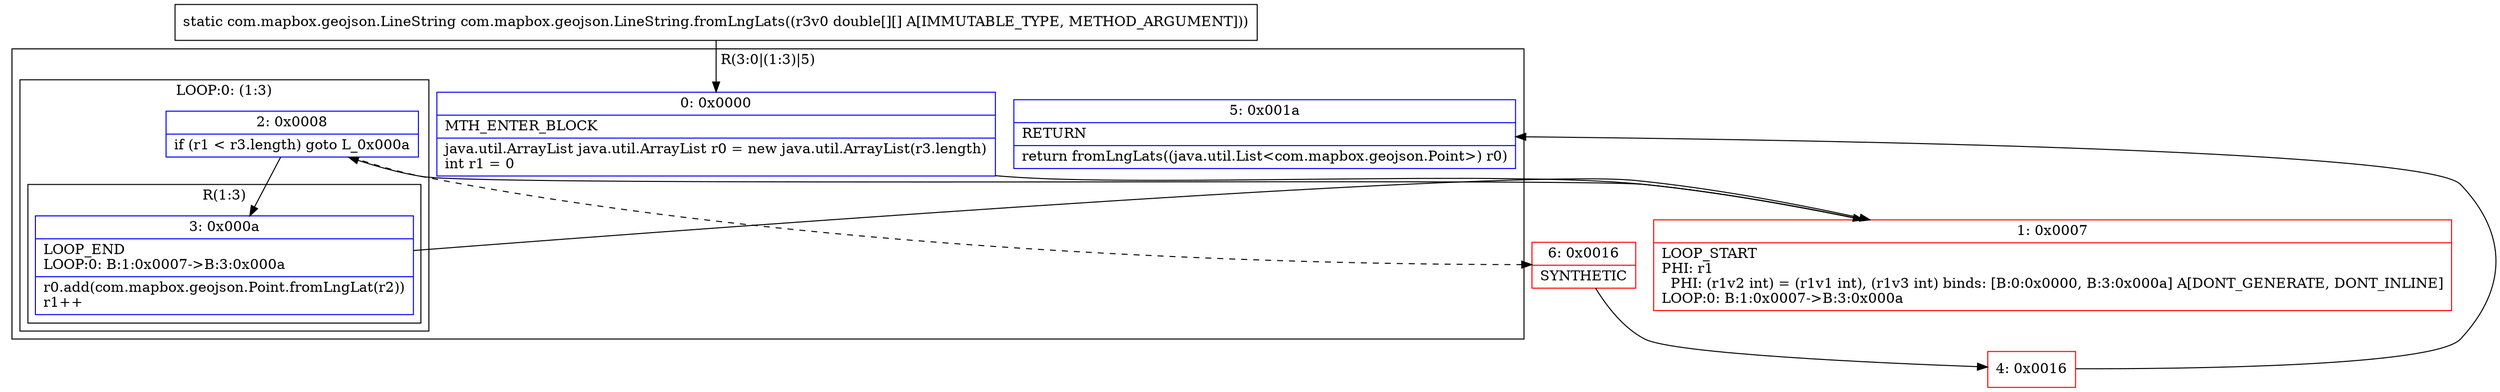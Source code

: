 digraph "CFG forcom.mapbox.geojson.LineString.fromLngLats([[D)Lcom\/mapbox\/geojson\/LineString;" {
subgraph cluster_Region_1331321553 {
label = "R(3:0|(1:3)|5)";
node [shape=record,color=blue];
Node_0 [shape=record,label="{0\:\ 0x0000|MTH_ENTER_BLOCK\l|java.util.ArrayList java.util.ArrayList r0 = new java.util.ArrayList(r3.length)\lint r1 = 0\l}"];
subgraph cluster_LoopRegion_439277273 {
label = "LOOP:0: (1:3)";
node [shape=record,color=blue];
Node_2 [shape=record,label="{2\:\ 0x0008|if (r1 \< r3.length) goto L_0x000a\l}"];
subgraph cluster_Region_2026726495 {
label = "R(1:3)";
node [shape=record,color=blue];
Node_3 [shape=record,label="{3\:\ 0x000a|LOOP_END\lLOOP:0: B:1:0x0007\-\>B:3:0x000a\l|r0.add(com.mapbox.geojson.Point.fromLngLat(r2))\lr1++\l}"];
}
}
Node_5 [shape=record,label="{5\:\ 0x001a|RETURN\l|return fromLngLats((java.util.List\<com.mapbox.geojson.Point\>) r0)\l}"];
}
Node_1 [shape=record,color=red,label="{1\:\ 0x0007|LOOP_START\lPHI: r1 \l  PHI: (r1v2 int) = (r1v1 int), (r1v3 int) binds: [B:0:0x0000, B:3:0x000a] A[DONT_GENERATE, DONT_INLINE]\lLOOP:0: B:1:0x0007\-\>B:3:0x000a\l}"];
Node_4 [shape=record,color=red,label="{4\:\ 0x0016}"];
Node_6 [shape=record,color=red,label="{6\:\ 0x0016|SYNTHETIC\l}"];
MethodNode[shape=record,label="{static com.mapbox.geojson.LineString com.mapbox.geojson.LineString.fromLngLats((r3v0 double[][] A[IMMUTABLE_TYPE, METHOD_ARGUMENT])) }"];
MethodNode -> Node_0;
Node_0 -> Node_1;
Node_2 -> Node_3;
Node_2 -> Node_6[style=dashed];
Node_3 -> Node_1;
Node_1 -> Node_2;
Node_4 -> Node_5;
Node_6 -> Node_4;
}

